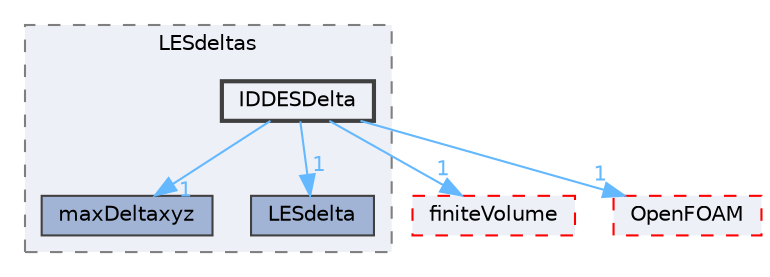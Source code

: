 digraph "src/TurbulenceModels/turbulenceModels/LES/LESdeltas/IDDESDelta"
{
 // LATEX_PDF_SIZE
  bgcolor="transparent";
  edge [fontname=Helvetica,fontsize=10,labelfontname=Helvetica,labelfontsize=10];
  node [fontname=Helvetica,fontsize=10,shape=box,height=0.2,width=0.4];
  compound=true
  subgraph clusterdir_3e9d13ce922c8e5657605faa5b84c7a1 {
    graph [ bgcolor="#edf0f7", pencolor="grey50", label="LESdeltas", fontname=Helvetica,fontsize=10 style="filled,dashed", URL="dir_3e9d13ce922c8e5657605faa5b84c7a1.html",tooltip=""]
  dir_de3d5f832c477f845645e97f50857c48 [label="maxDeltaxyz", fillcolor="#a2b4d6", color="grey25", style="filled", URL="dir_de3d5f832c477f845645e97f50857c48.html",tooltip=""];
  dir_ee7b7e21773ec7c59c22147291714fd1 [label="LESdelta", fillcolor="#a2b4d6", color="grey25", style="filled", URL="dir_ee7b7e21773ec7c59c22147291714fd1.html",tooltip=""];
  dir_033281ae6918016c4a70b6356445b423 [label="IDDESDelta", fillcolor="#edf0f7", color="grey25", style="filled,bold", URL="dir_033281ae6918016c4a70b6356445b423.html",tooltip=""];
  }
  dir_9bd15774b555cf7259a6fa18f99fe99b [label="finiteVolume", fillcolor="#edf0f7", color="red", style="filled,dashed", URL="dir_9bd15774b555cf7259a6fa18f99fe99b.html",tooltip=""];
  dir_c5473ff19b20e6ec4dfe5c310b3778a8 [label="OpenFOAM", fillcolor="#edf0f7", color="red", style="filled,dashed", URL="dir_c5473ff19b20e6ec4dfe5c310b3778a8.html",tooltip=""];
  dir_033281ae6918016c4a70b6356445b423->dir_9bd15774b555cf7259a6fa18f99fe99b [headlabel="1", labeldistance=1.5 headhref="dir_001776_001387.html" href="dir_001776_001387.html" color="steelblue1" fontcolor="steelblue1"];
  dir_033281ae6918016c4a70b6356445b423->dir_c5473ff19b20e6ec4dfe5c310b3778a8 [headlabel="1", labeldistance=1.5 headhref="dir_001776_002695.html" href="dir_001776_002695.html" color="steelblue1" fontcolor="steelblue1"];
  dir_033281ae6918016c4a70b6356445b423->dir_de3d5f832c477f845645e97f50857c48 [headlabel="1", labeldistance=1.5 headhref="dir_001776_002337.html" href="dir_001776_002337.html" color="steelblue1" fontcolor="steelblue1"];
  dir_033281ae6918016c4a70b6356445b423->dir_ee7b7e21773ec7c59c22147291714fd1 [headlabel="1", labeldistance=1.5 headhref="dir_001776_002140.html" href="dir_001776_002140.html" color="steelblue1" fontcolor="steelblue1"];
}
